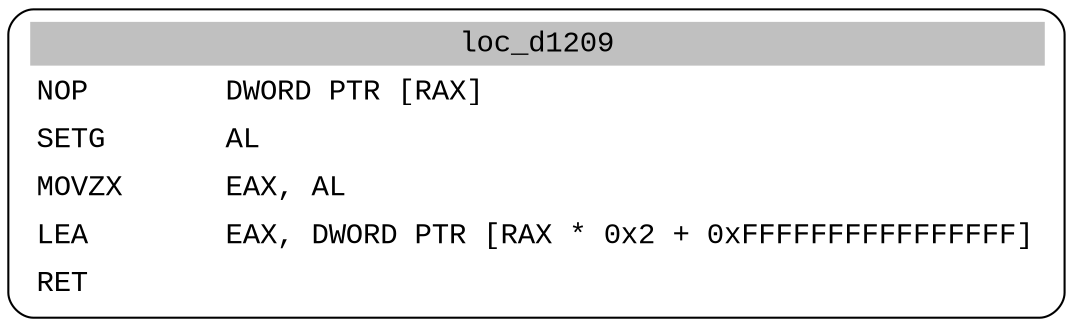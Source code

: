 digraph asm_graph {
1941 [
shape="Mrecord" fontname="Courier New"label =<<table border="0" cellborder="0" cellpadding="3"><tr><td align="center" colspan="2" bgcolor="grey">loc_d1209</td></tr><tr><td align="left">NOP        DWORD PTR [RAX]</td></tr><tr><td align="left">SETG       AL</td></tr><tr><td align="left">MOVZX      EAX, AL</td></tr><tr><td align="left">LEA        EAX, DWORD PTR [RAX * 0x2 + 0xFFFFFFFFFFFFFFFF]</td></tr><tr><td align="left">RET        </td></tr></table>> ];
}
